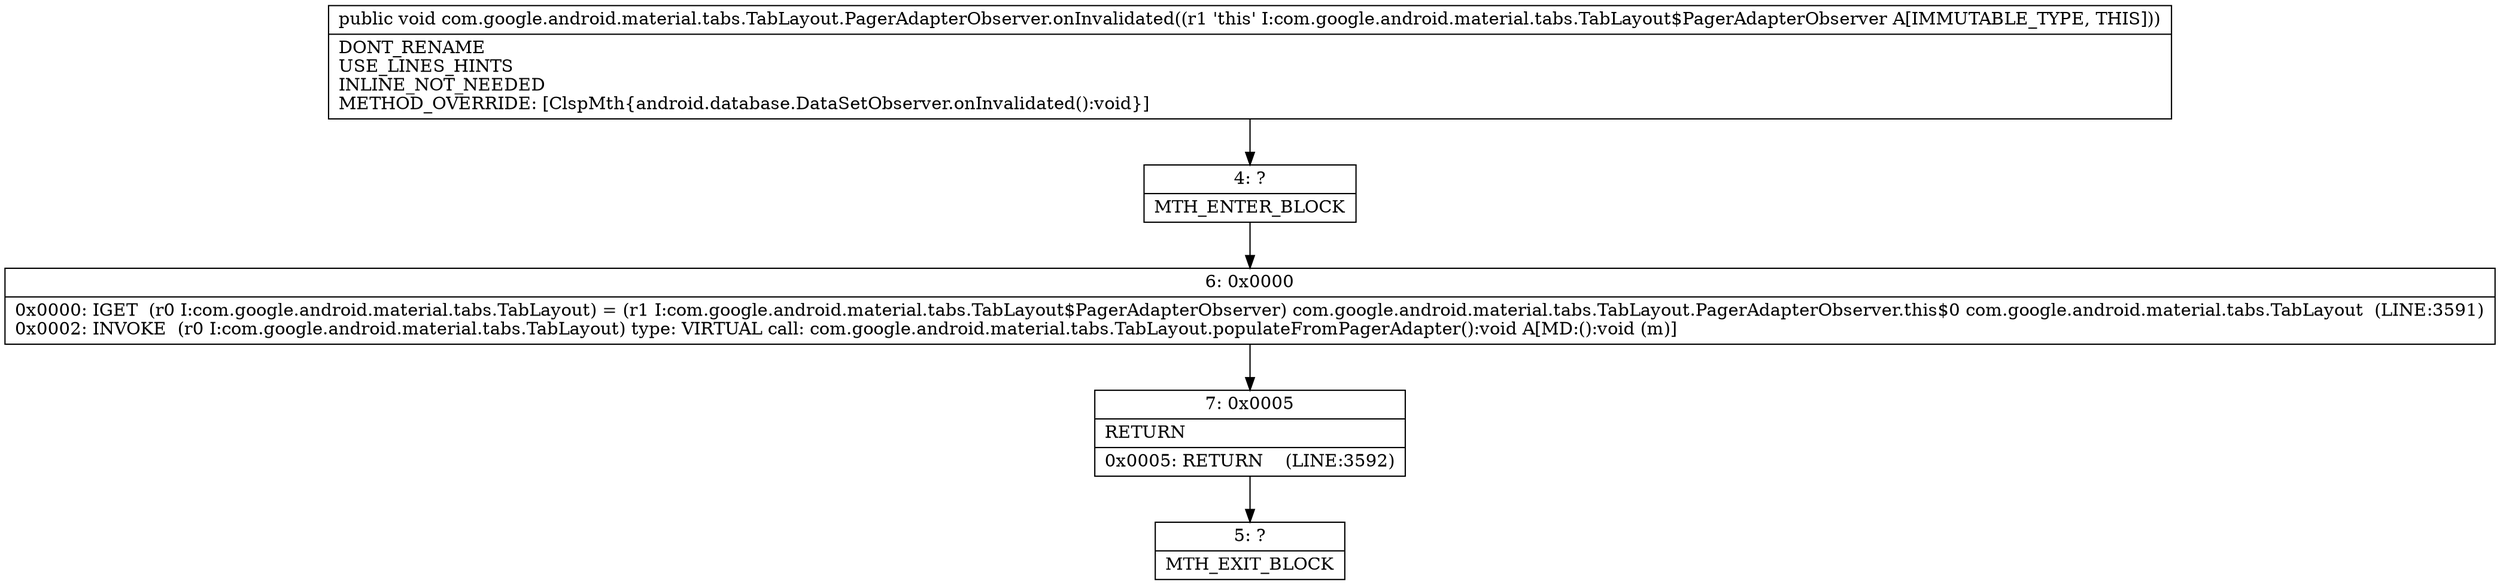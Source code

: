 digraph "CFG forcom.google.android.material.tabs.TabLayout.PagerAdapterObserver.onInvalidated()V" {
Node_4 [shape=record,label="{4\:\ ?|MTH_ENTER_BLOCK\l}"];
Node_6 [shape=record,label="{6\:\ 0x0000|0x0000: IGET  (r0 I:com.google.android.material.tabs.TabLayout) = (r1 I:com.google.android.material.tabs.TabLayout$PagerAdapterObserver) com.google.android.material.tabs.TabLayout.PagerAdapterObserver.this$0 com.google.android.material.tabs.TabLayout  (LINE:3591)\l0x0002: INVOKE  (r0 I:com.google.android.material.tabs.TabLayout) type: VIRTUAL call: com.google.android.material.tabs.TabLayout.populateFromPagerAdapter():void A[MD:():void (m)]\l}"];
Node_7 [shape=record,label="{7\:\ 0x0005|RETURN\l|0x0005: RETURN    (LINE:3592)\l}"];
Node_5 [shape=record,label="{5\:\ ?|MTH_EXIT_BLOCK\l}"];
MethodNode[shape=record,label="{public void com.google.android.material.tabs.TabLayout.PagerAdapterObserver.onInvalidated((r1 'this' I:com.google.android.material.tabs.TabLayout$PagerAdapterObserver A[IMMUTABLE_TYPE, THIS]))  | DONT_RENAME\lUSE_LINES_HINTS\lINLINE_NOT_NEEDED\lMETHOD_OVERRIDE: [ClspMth\{android.database.DataSetObserver.onInvalidated():void\}]\l}"];
MethodNode -> Node_4;Node_4 -> Node_6;
Node_6 -> Node_7;
Node_7 -> Node_5;
}

